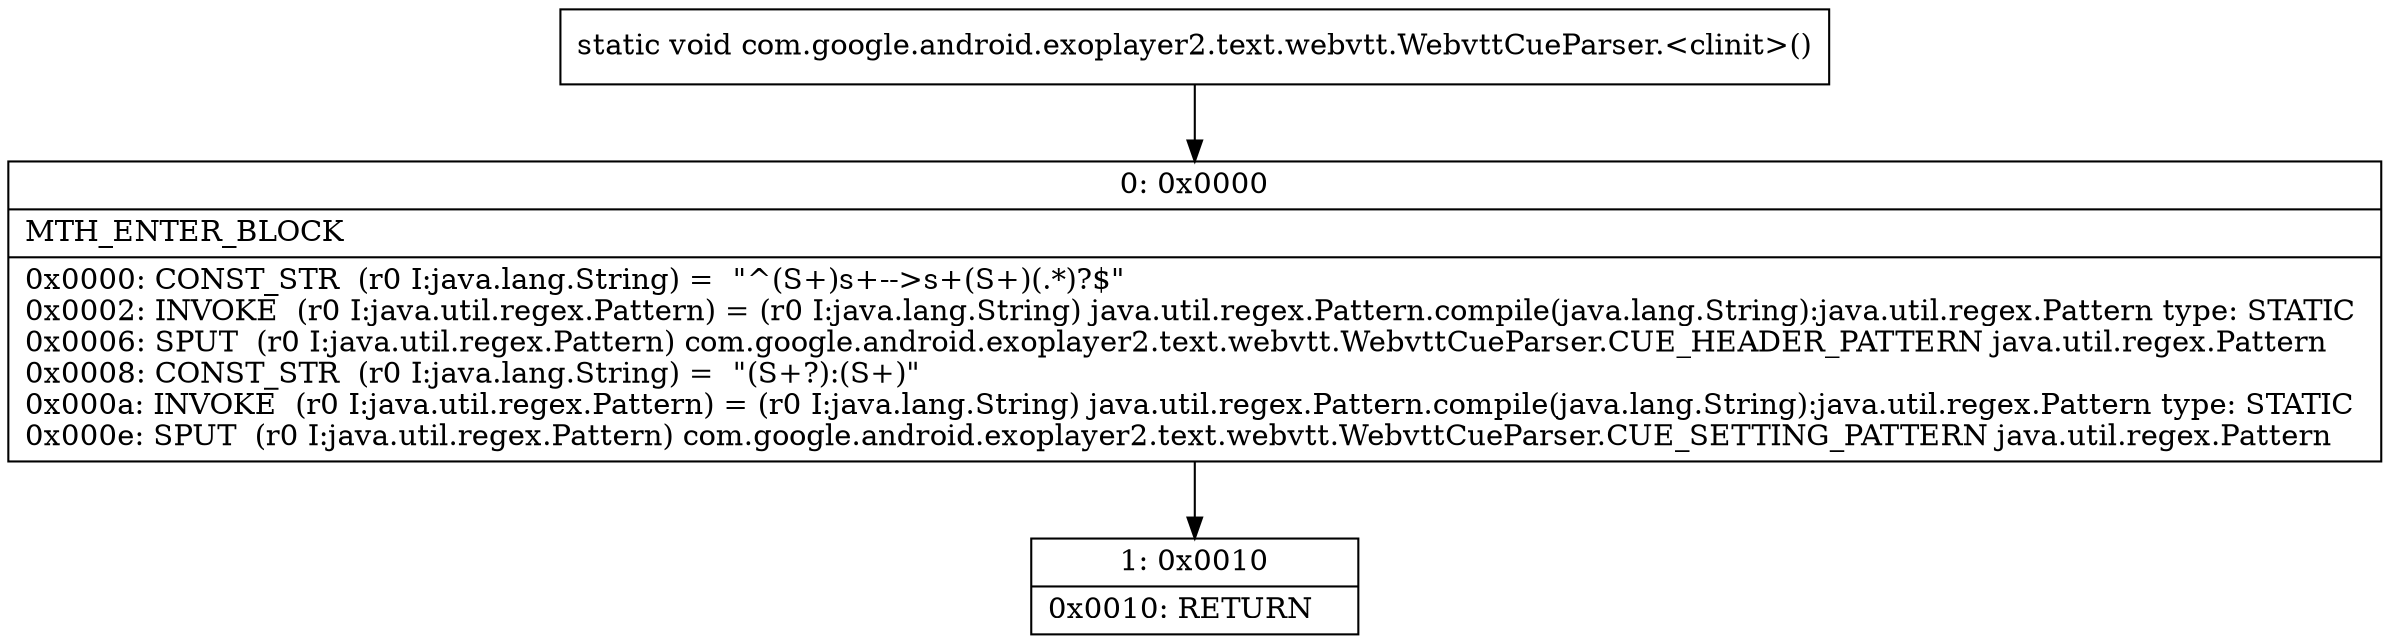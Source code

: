 digraph "CFG forcom.google.android.exoplayer2.text.webvtt.WebvttCueParser.\<clinit\>()V" {
Node_0 [shape=record,label="{0\:\ 0x0000|MTH_ENTER_BLOCK\l|0x0000: CONST_STR  (r0 I:java.lang.String) =  \"^(S+)s+\-\-\>s+(S+)(.*)?$\" \l0x0002: INVOKE  (r0 I:java.util.regex.Pattern) = (r0 I:java.lang.String) java.util.regex.Pattern.compile(java.lang.String):java.util.regex.Pattern type: STATIC \l0x0006: SPUT  (r0 I:java.util.regex.Pattern) com.google.android.exoplayer2.text.webvtt.WebvttCueParser.CUE_HEADER_PATTERN java.util.regex.Pattern \l0x0008: CONST_STR  (r0 I:java.lang.String) =  \"(S+?):(S+)\" \l0x000a: INVOKE  (r0 I:java.util.regex.Pattern) = (r0 I:java.lang.String) java.util.regex.Pattern.compile(java.lang.String):java.util.regex.Pattern type: STATIC \l0x000e: SPUT  (r0 I:java.util.regex.Pattern) com.google.android.exoplayer2.text.webvtt.WebvttCueParser.CUE_SETTING_PATTERN java.util.regex.Pattern \l}"];
Node_1 [shape=record,label="{1\:\ 0x0010|0x0010: RETURN   \l}"];
MethodNode[shape=record,label="{static void com.google.android.exoplayer2.text.webvtt.WebvttCueParser.\<clinit\>() }"];
MethodNode -> Node_0;
Node_0 -> Node_1;
}

